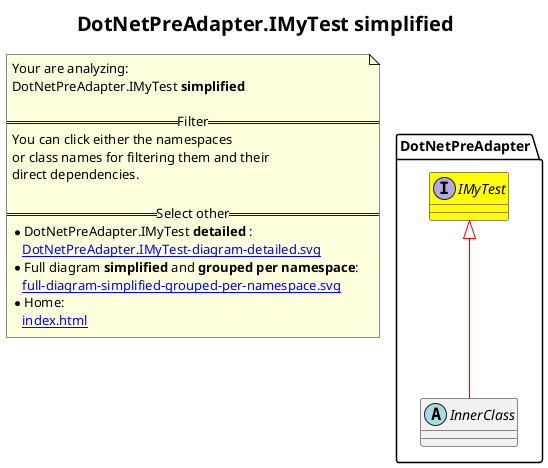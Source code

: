 @startuml
skinparam linetype ortho
title <size:20>DotNetPreAdapter.IMyTest **simplified** </size>
note "Your are analyzing:\nDotNetPreAdapter.IMyTest **simplified** \n\n==Filter==\nYou can click either the namespaces \nor class names for filtering them and their\ndirect dependencies.\n\n==Select other==\n* DotNetPreAdapter.IMyTest **detailed** :\n   [[DotNetPreAdapter.IMyTest-diagram-detailed.svg]]\n* Full diagram **simplified** and **grouped per namespace**:\n   [[full-diagram-simplified-grouped-per-namespace.svg]]\n* Home:\n   [[index.html]]" as FloatingNote
interface DotNetPreAdapter.IMyTest [[DotNetPreAdapter.IMyTest-diagram-simplified.svg]] #yellow {
}
abstract class DotNetPreAdapter.InnerClass [[DotNetPreAdapter.InnerClass-diagram-simplified.svg]]  {
}
 ' *************************************** 
 ' *************************************** 
 ' *************************************** 
' Class relations extracted from namespace:
' DotNetPreAdapter
DotNetPreAdapter.IMyTest <|-[#red]- DotNetPreAdapter.InnerClass
@enduml
